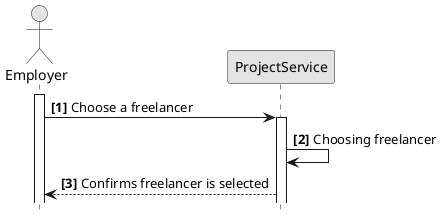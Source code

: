 @startuml
hide footbox
autonumber "<b>[0]"
skinparam monochrome true

actor Employer
participant ProjectService

activate Employer
Employer -> ProjectService: Choose a freelancer

activate ProjectService
ProjectService -> ProjectService: Choosing freelancer
ProjectService --> Employer: Confirms freelancer is selected
@enduml